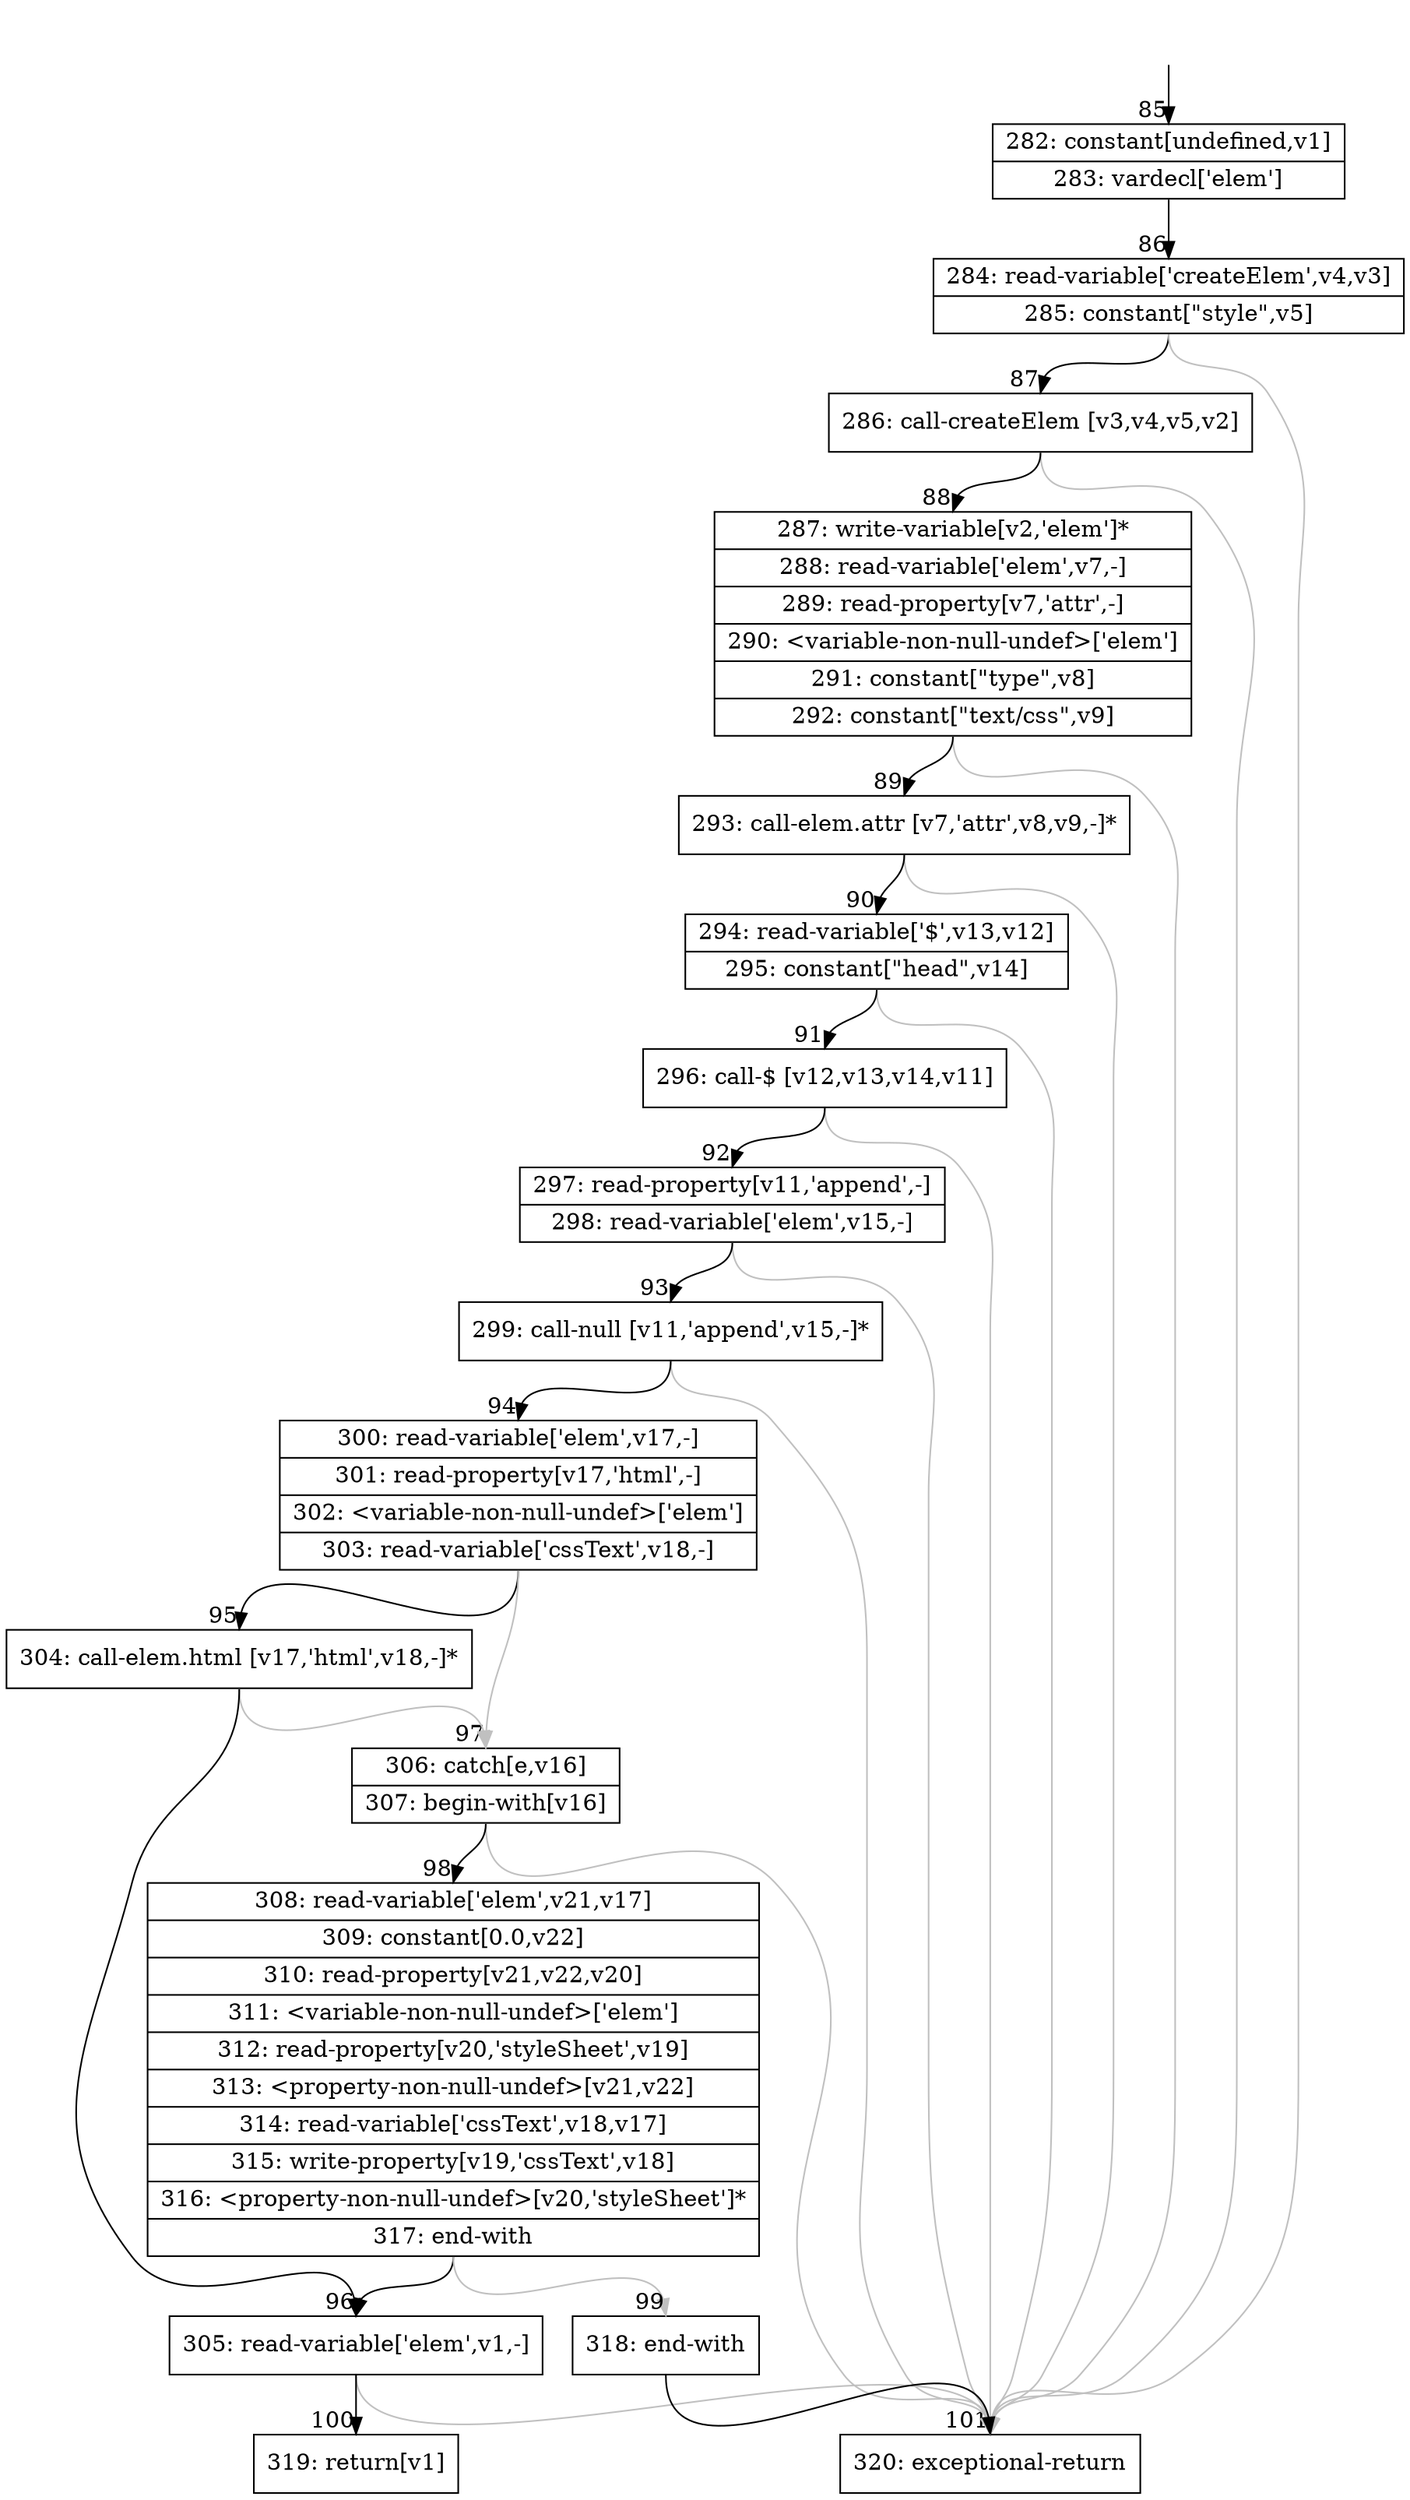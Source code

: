 digraph {
rankdir="TD"
BB_entry11[shape=none,label=""];
BB_entry11 -> BB85 [tailport=s, headport=n, headlabel="    85"]
BB85 [shape=record label="{282: constant[undefined,v1]|283: vardecl['elem']}" ] 
BB85 -> BB86 [tailport=s, headport=n, headlabel="      86"]
BB86 [shape=record label="{284: read-variable['createElem',v4,v3]|285: constant[\"style\",v5]}" ] 
BB86 -> BB87 [tailport=s, headport=n, headlabel="      87"]
BB86 -> BB101 [tailport=s, headport=n, color=gray, headlabel="      101"]
BB87 [shape=record label="{286: call-createElem [v3,v4,v5,v2]}" ] 
BB87 -> BB88 [tailport=s, headport=n, headlabel="      88"]
BB87 -> BB101 [tailport=s, headport=n, color=gray]
BB88 [shape=record label="{287: write-variable[v2,'elem']*|288: read-variable['elem',v7,-]|289: read-property[v7,'attr',-]|290: \<variable-non-null-undef\>['elem']|291: constant[\"type\",v8]|292: constant[\"text/css\",v9]}" ] 
BB88 -> BB89 [tailport=s, headport=n, headlabel="      89"]
BB88 -> BB101 [tailport=s, headport=n, color=gray]
BB89 [shape=record label="{293: call-elem.attr [v7,'attr',v8,v9,-]*}" ] 
BB89 -> BB90 [tailport=s, headport=n, headlabel="      90"]
BB89 -> BB101 [tailport=s, headport=n, color=gray]
BB90 [shape=record label="{294: read-variable['$',v13,v12]|295: constant[\"head\",v14]}" ] 
BB90 -> BB91 [tailport=s, headport=n, headlabel="      91"]
BB90 -> BB101 [tailport=s, headport=n, color=gray]
BB91 [shape=record label="{296: call-$ [v12,v13,v14,v11]}" ] 
BB91 -> BB92 [tailport=s, headport=n, headlabel="      92"]
BB91 -> BB101 [tailport=s, headport=n, color=gray]
BB92 [shape=record label="{297: read-property[v11,'append',-]|298: read-variable['elem',v15,-]}" ] 
BB92 -> BB93 [tailport=s, headport=n, headlabel="      93"]
BB92 -> BB101 [tailport=s, headport=n, color=gray]
BB93 [shape=record label="{299: call-null [v11,'append',v15,-]*}" ] 
BB93 -> BB94 [tailport=s, headport=n, headlabel="      94"]
BB93 -> BB101 [tailport=s, headport=n, color=gray]
BB94 [shape=record label="{300: read-variable['elem',v17,-]|301: read-property[v17,'html',-]|302: \<variable-non-null-undef\>['elem']|303: read-variable['cssText',v18,-]}" ] 
BB94 -> BB95 [tailport=s, headport=n, headlabel="      95"]
BB94 -> BB97 [tailport=s, headport=n, color=gray, headlabel="      97"]
BB95 [shape=record label="{304: call-elem.html [v17,'html',v18,-]*}" ] 
BB95 -> BB96 [tailport=s, headport=n, headlabel="      96"]
BB95 -> BB97 [tailport=s, headport=n, color=gray]
BB96 [shape=record label="{305: read-variable['elem',v1,-]}" ] 
BB96 -> BB100 [tailport=s, headport=n, headlabel="      100"]
BB96 -> BB101 [tailport=s, headport=n, color=gray]
BB97 [shape=record label="{306: catch[e,v16]|307: begin-with[v16]}" ] 
BB97 -> BB98 [tailport=s, headport=n, headlabel="      98"]
BB97 -> BB101 [tailport=s, headport=n, color=gray]
BB98 [shape=record label="{308: read-variable['elem',v21,v17]|309: constant[0.0,v22]|310: read-property[v21,v22,v20]|311: \<variable-non-null-undef\>['elem']|312: read-property[v20,'styleSheet',v19]|313: \<property-non-null-undef\>[v21,v22]|314: read-variable['cssText',v18,v17]|315: write-property[v19,'cssText',v18]|316: \<property-non-null-undef\>[v20,'styleSheet']*|317: end-with}" ] 
BB98 -> BB96 [tailport=s, headport=n]
BB98 -> BB99 [tailport=s, headport=n, color=gray, headlabel="      99"]
BB99 [shape=record label="{318: end-with}" ] 
BB99 -> BB101 [tailport=s, headport=n]
BB100 [shape=record label="{319: return[v1]}" ] 
BB101 [shape=record label="{320: exceptional-return}" ] 
//#$~ 121
}
